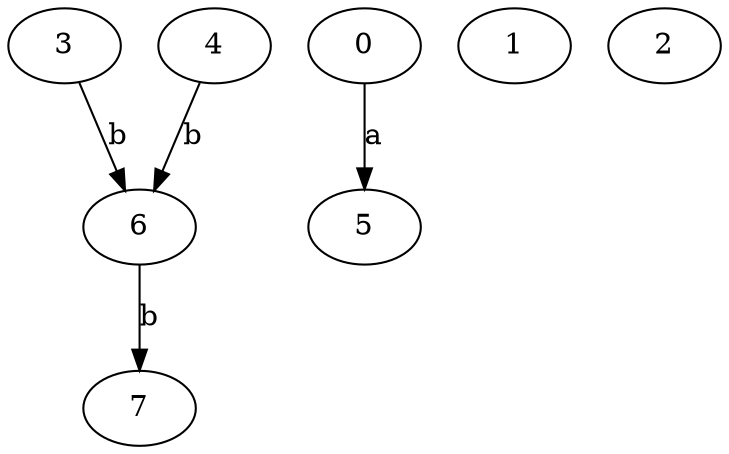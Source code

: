 strict digraph  {
3;
4;
0;
5;
1;
6;
7;
2;
3 -> 6  [label=b];
4 -> 6  [label=b];
0 -> 5  [label=a];
6 -> 7  [label=b];
}
